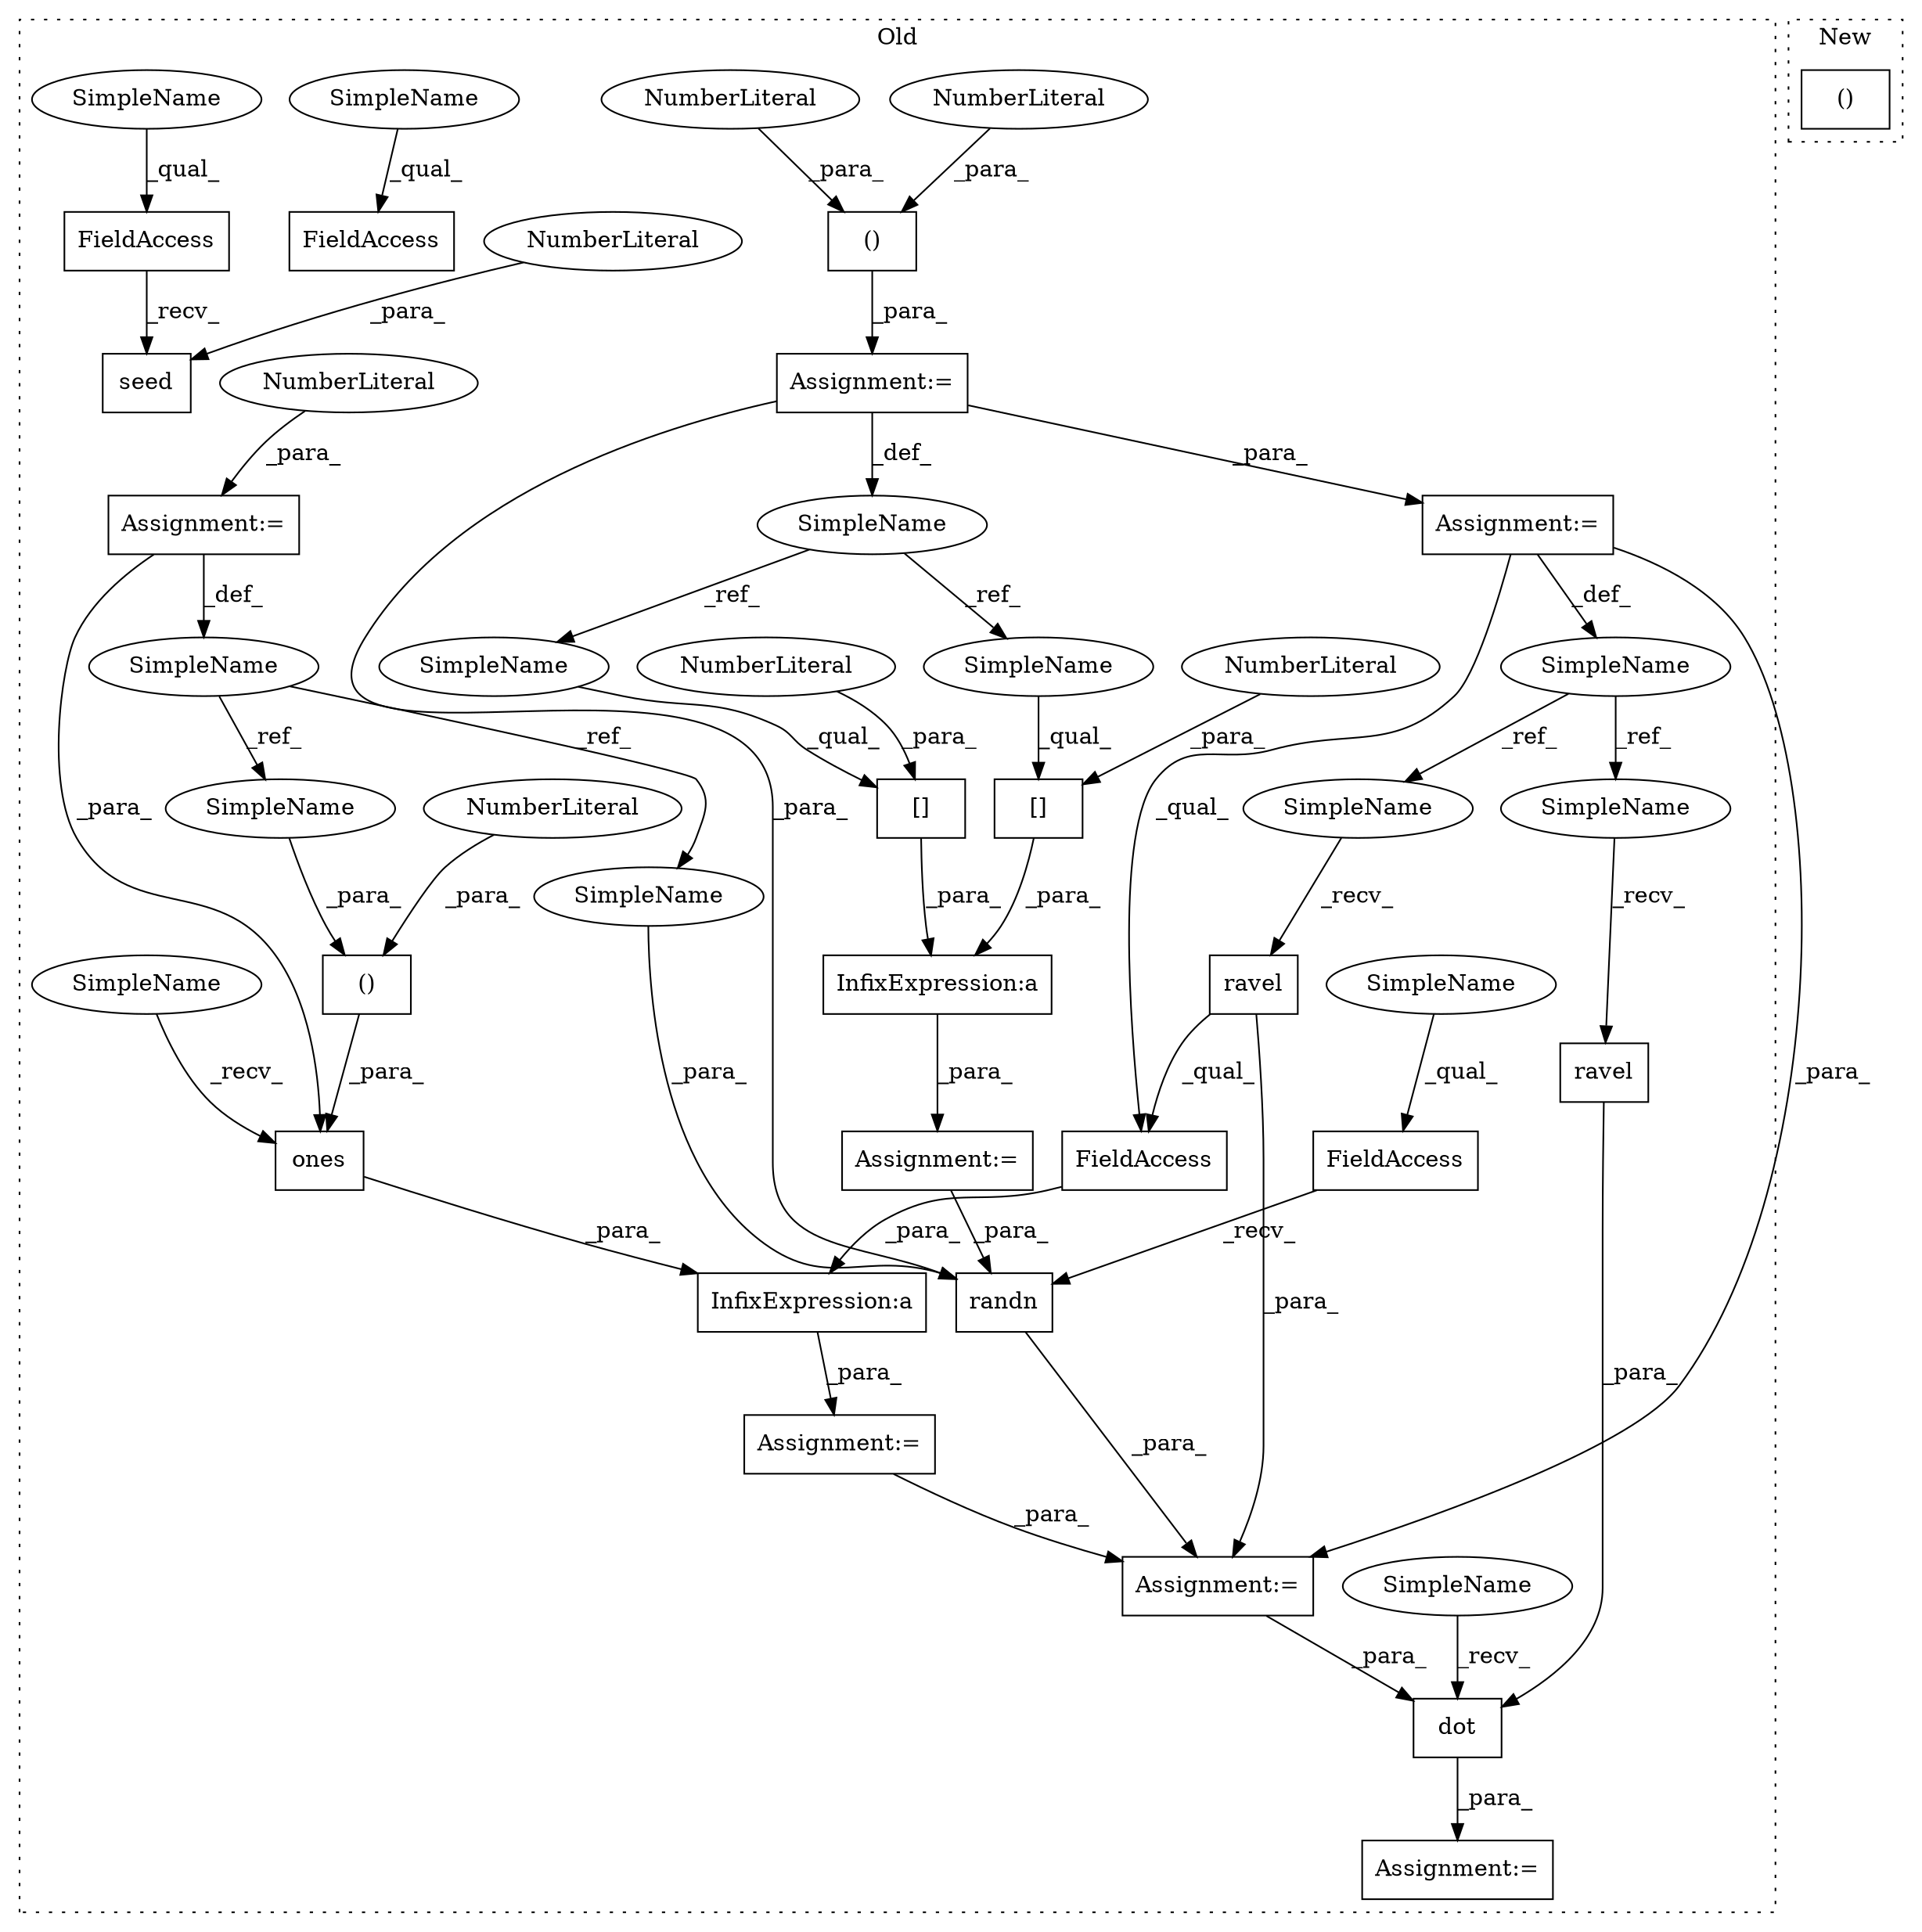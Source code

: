 digraph G {
subgraph cluster0 {
1 [label="ravel" a="32" s="6219" l="7" shape="box"];
3 [label="Assignment:=" a="7" s="6268" l="1" shape="box"];
4 [label="Assignment:=" a="7" s="6174" l="1" shape="box"];
5 [label="Assignment:=" a="7" s="6149" l="1" shape="box"];
6 [label="InfixExpression:a" a="27" s="6157" l="3" shape="box"];
7 [label="()" a="106" s="6192" l="15" shape="box"];
8 [label="InfixExpression:a" a="27" s="6209" l="3" shape="box"];
9 [label="()" a="106" s="5988" l="17" shape="box"];
10 [label="NumberLiteral" a="34" s="6206" l="1" shape="ellipse"];
11 [label="[]" a="2" s="6151,6156" l="4,1" shape="box"];
12 [label="NumberLiteral" a="34" s="6003" l="2" shape="ellipse"];
13 [label="NumberLiteral" a="34" s="6155" l="1" shape="ellipse"];
14 [label="[]" a="2" s="6160,6165" l="4,1" shape="box"];
15 [label="NumberLiteral" a="34" s="6164" l="1" shape="ellipse"];
16 [label="NumberLiteral" a="34" s="5988" l="2" shape="ellipse"];
17 [label="SimpleName" a="42" s="6138" l="1" shape="ellipse"];
18 [label="randn" a="32" s="6251,6260" l="6,1" shape="box"];
19 [label="dot" a="32" s="6275,6295" l="4,1" shape="box"];
20 [label="ones" a="32" s="6182,6207" l="10,2" shape="box"];
21 [label="SimpleName" a="42" s="5979" l="3" shape="ellipse"];
22 [label="SimpleName" a="42" s="6012" l="6" shape="ellipse"];
23 [label="ravel" a="32" s="6288" l="7" shape="box"];
24 [label="FieldAccess" a="22" s="6238" l="12" shape="box"];
25 [label="FieldAccess" a="22" s="6212" l="16" shape="box"];
26 [label="FieldAccess" a="22" s="6112" l="12" shape="box"];
27 [label="seed" a="32" s="6125,6131" l="5,1" shape="box"];
28 [label="NumberLiteral" a="34" s="6130" l="1" shape="ellipse"];
29 [label="FieldAccess" a="22" s="6337" l="10" shape="box"];
30 [label="Assignment:=" a="7" s="6018" l="1" shape="box"];
31 [label="Assignment:=" a="7" s="5982" l="6" shape="box"];
32 [label="Assignment:=" a="7" s="6236" l="2" shape="box"];
33 [label="Assignment:=" a="7" s="6139" l="1" shape="box"];
34 [label="NumberLiteral" a="34" s="6140" l="2" shape="ellipse"];
35 [label="SimpleName" a="42" s="6257" l="1" shape="ellipse"];
36 [label="SimpleName" a="42" s="6192" l="1" shape="ellipse"];
37 [label="SimpleName" a="42" s="6176" l="5" shape="ellipse"];
38 [label="SimpleName" a="42" s="6337" l="5" shape="ellipse"];
39 [label="SimpleName" a="42" s="6269" l="5" shape="ellipse"];
40 [label="SimpleName" a="42" s="6238" l="5" shape="ellipse"];
41 [label="SimpleName" a="42" s="6112" l="5" shape="ellipse"];
42 [label="SimpleName" a="42" s="6281" l="6" shape="ellipse"];
43 [label="SimpleName" a="42" s="6212" l="6" shape="ellipse"];
44 [label="SimpleName" a="42" s="6160" l="3" shape="ellipse"];
45 [label="SimpleName" a="42" s="6151" l="3" shape="ellipse"];
label = "Old";
style="dotted";
}
subgraph cluster1 {
2 [label="()" a="106" s="7469" l="18" shape="box"];
label = "New";
style="dotted";
}
1 -> 25 [label="_qual_"];
1 -> 32 [label="_para_"];
4 -> 32 [label="_para_"];
5 -> 18 [label="_para_"];
6 -> 5 [label="_para_"];
7 -> 20 [label="_para_"];
8 -> 4 [label="_para_"];
9 -> 31 [label="_para_"];
10 -> 7 [label="_para_"];
11 -> 6 [label="_para_"];
12 -> 9 [label="_para_"];
13 -> 11 [label="_para_"];
14 -> 6 [label="_para_"];
15 -> 14 [label="_para_"];
16 -> 9 [label="_para_"];
17 -> 35 [label="_ref_"];
17 -> 36 [label="_ref_"];
18 -> 32 [label="_para_"];
19 -> 3 [label="_para_"];
20 -> 8 [label="_para_"];
21 -> 44 [label="_ref_"];
21 -> 45 [label="_ref_"];
22 -> 42 [label="_ref_"];
22 -> 43 [label="_ref_"];
23 -> 19 [label="_para_"];
24 -> 18 [label="_recv_"];
25 -> 8 [label="_para_"];
26 -> 27 [label="_recv_"];
28 -> 27 [label="_para_"];
30 -> 22 [label="_def_"];
30 -> 25 [label="_qual_"];
30 -> 32 [label="_para_"];
31 -> 21 [label="_def_"];
31 -> 30 [label="_para_"];
31 -> 18 [label="_para_"];
32 -> 19 [label="_para_"];
33 -> 20 [label="_para_"];
33 -> 17 [label="_def_"];
34 -> 33 [label="_para_"];
35 -> 18 [label="_para_"];
36 -> 7 [label="_para_"];
37 -> 20 [label="_recv_"];
38 -> 29 [label="_qual_"];
39 -> 19 [label="_recv_"];
40 -> 24 [label="_qual_"];
41 -> 26 [label="_qual_"];
42 -> 23 [label="_recv_"];
43 -> 1 [label="_recv_"];
44 -> 14 [label="_qual_"];
45 -> 11 [label="_qual_"];
}